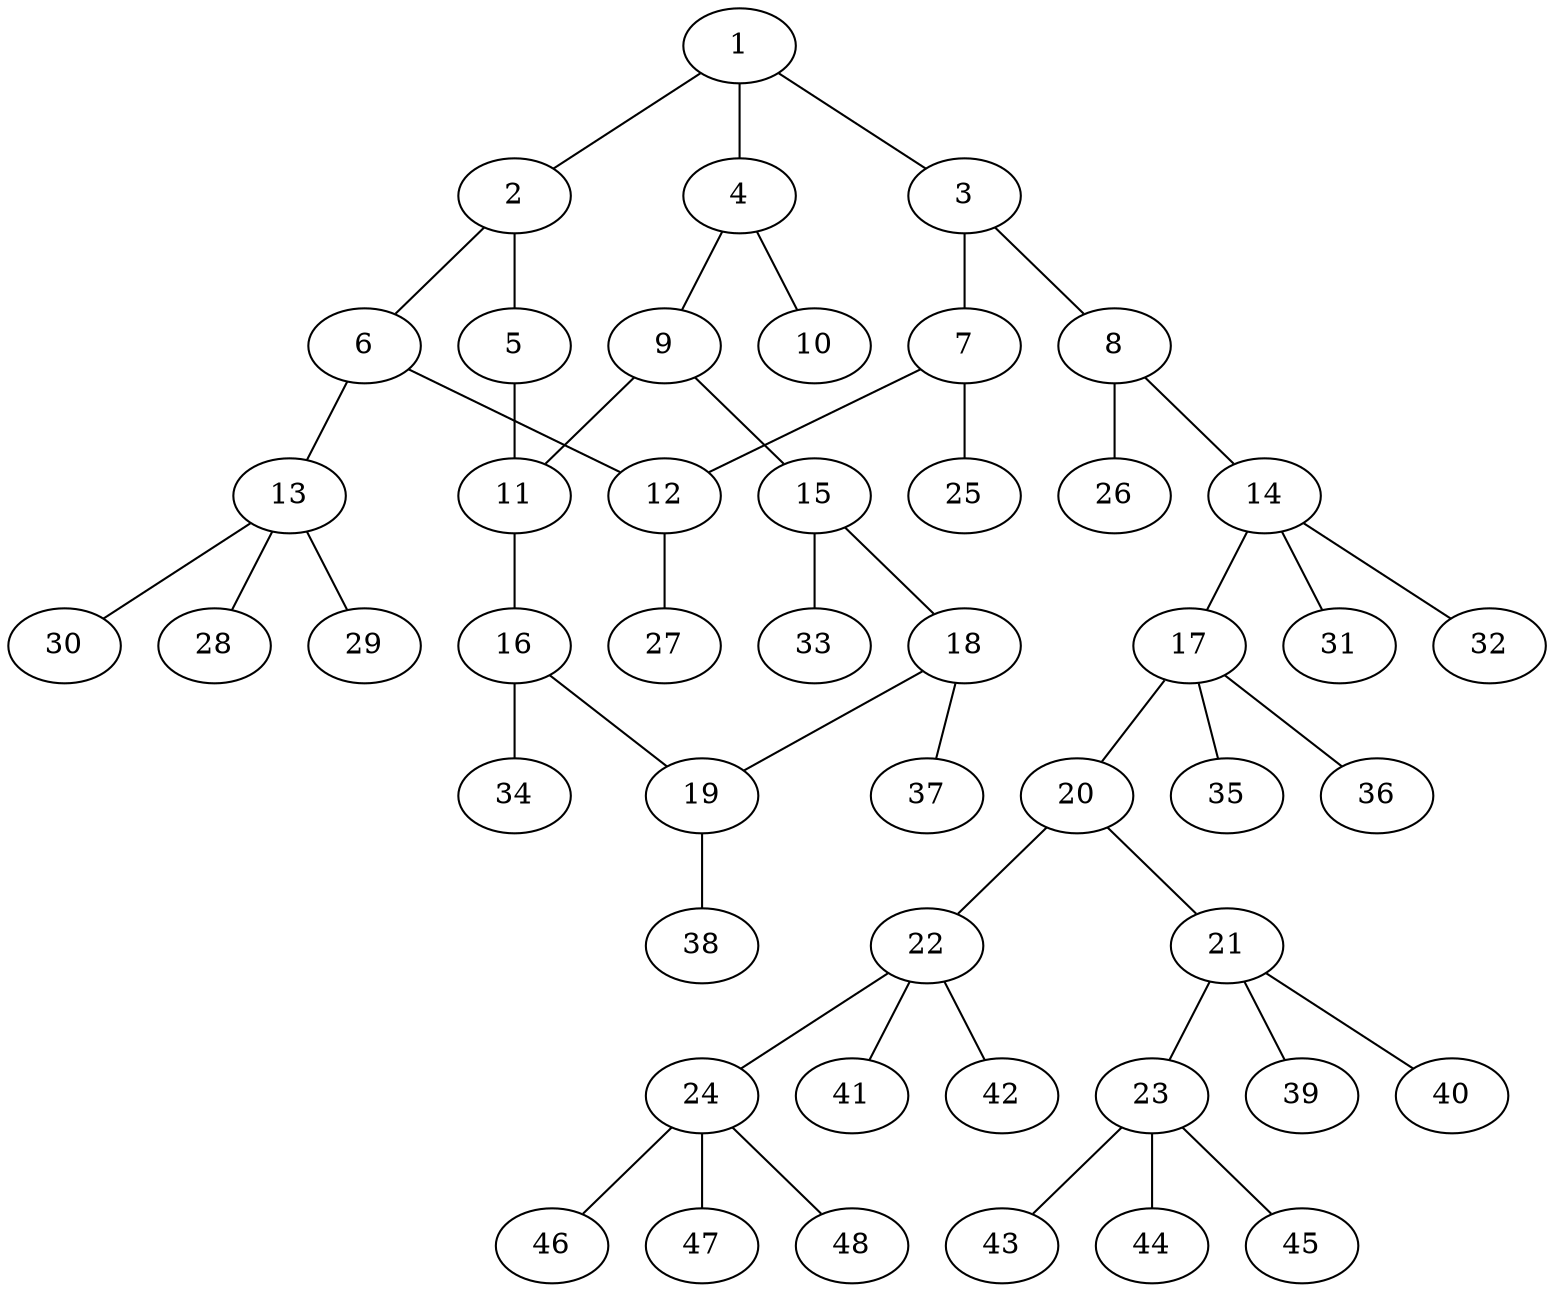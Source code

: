 graph molecule_543 {
	1	 [chem=C];
	2	 [chem=C];
	1 -- 2	 [valence=2];
	3	 [chem=C];
	1 -- 3	 [valence=1];
	4	 [chem=C];
	1 -- 4	 [valence=1];
	5	 [chem=S];
	2 -- 5	 [valence=1];
	6	 [chem=C];
	2 -- 6	 [valence=1];
	7	 [chem=C];
	3 -- 7	 [valence=2];
	8	 [chem=N];
	3 -- 8	 [valence=1];
	9	 [chem=C];
	4 -- 9	 [valence=1];
	10	 [chem=O];
	4 -- 10	 [valence=2];
	11	 [chem=C];
	5 -- 11	 [valence=1];
	12	 [chem=C];
	6 -- 12	 [valence=2];
	13	 [chem=C];
	6 -- 13	 [valence=1];
	7 -- 12	 [valence=1];
	25	 [chem=H];
	7 -- 25	 [valence=1];
	14	 [chem=C];
	8 -- 14	 [valence=1];
	26	 [chem=H];
	8 -- 26	 [valence=1];
	9 -- 11	 [valence=2];
	15	 [chem=C];
	9 -- 15	 [valence=1];
	16	 [chem=C];
	11 -- 16	 [valence=1];
	27	 [chem=H];
	12 -- 27	 [valence=1];
	28	 [chem=H];
	13 -- 28	 [valence=1];
	29	 [chem=H];
	13 -- 29	 [valence=1];
	30	 [chem=H];
	13 -- 30	 [valence=1];
	17	 [chem=C];
	14 -- 17	 [valence=1];
	31	 [chem=H];
	14 -- 31	 [valence=1];
	32	 [chem=H];
	14 -- 32	 [valence=1];
	18	 [chem=C];
	15 -- 18	 [valence=2];
	33	 [chem=H];
	15 -- 33	 [valence=1];
	19	 [chem=C];
	16 -- 19	 [valence=2];
	34	 [chem=H];
	16 -- 34	 [valence=1];
	20	 [chem=N];
	17 -- 20	 [valence=1];
	35	 [chem=H];
	17 -- 35	 [valence=1];
	36	 [chem=H];
	17 -- 36	 [valence=1];
	18 -- 19	 [valence=1];
	37	 [chem=H];
	18 -- 37	 [valence=1];
	38	 [chem=H];
	19 -- 38	 [valence=1];
	21	 [chem=C];
	20 -- 21	 [valence=1];
	22	 [chem=C];
	20 -- 22	 [valence=1];
	23	 [chem=C];
	21 -- 23	 [valence=1];
	39	 [chem=H];
	21 -- 39	 [valence=1];
	40	 [chem=H];
	21 -- 40	 [valence=1];
	24	 [chem=C];
	22 -- 24	 [valence=1];
	41	 [chem=H];
	22 -- 41	 [valence=1];
	42	 [chem=H];
	22 -- 42	 [valence=1];
	43	 [chem=H];
	23 -- 43	 [valence=1];
	44	 [chem=H];
	23 -- 44	 [valence=1];
	45	 [chem=H];
	23 -- 45	 [valence=1];
	46	 [chem=H];
	24 -- 46	 [valence=1];
	47	 [chem=H];
	24 -- 47	 [valence=1];
	48	 [chem=H];
	24 -- 48	 [valence=1];
}
